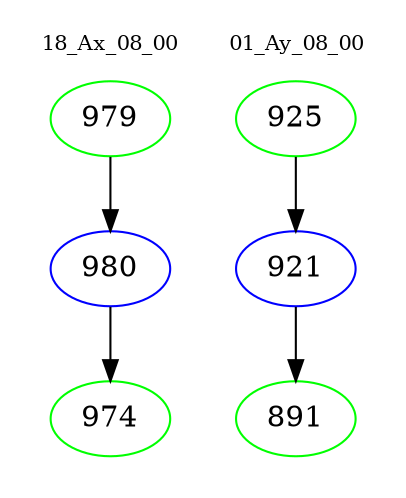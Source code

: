 digraph{
subgraph cluster_0 {
color = white
label = "18_Ax_08_00";
fontsize=10;
T0_979 [label="979", color="green"]
T0_979 -> T0_980 [color="black"]
T0_980 [label="980", color="blue"]
T0_980 -> T0_974 [color="black"]
T0_974 [label="974", color="green"]
}
subgraph cluster_1 {
color = white
label = "01_Ay_08_00";
fontsize=10;
T1_925 [label="925", color="green"]
T1_925 -> T1_921 [color="black"]
T1_921 [label="921", color="blue"]
T1_921 -> T1_891 [color="black"]
T1_891 [label="891", color="green"]
}
}
